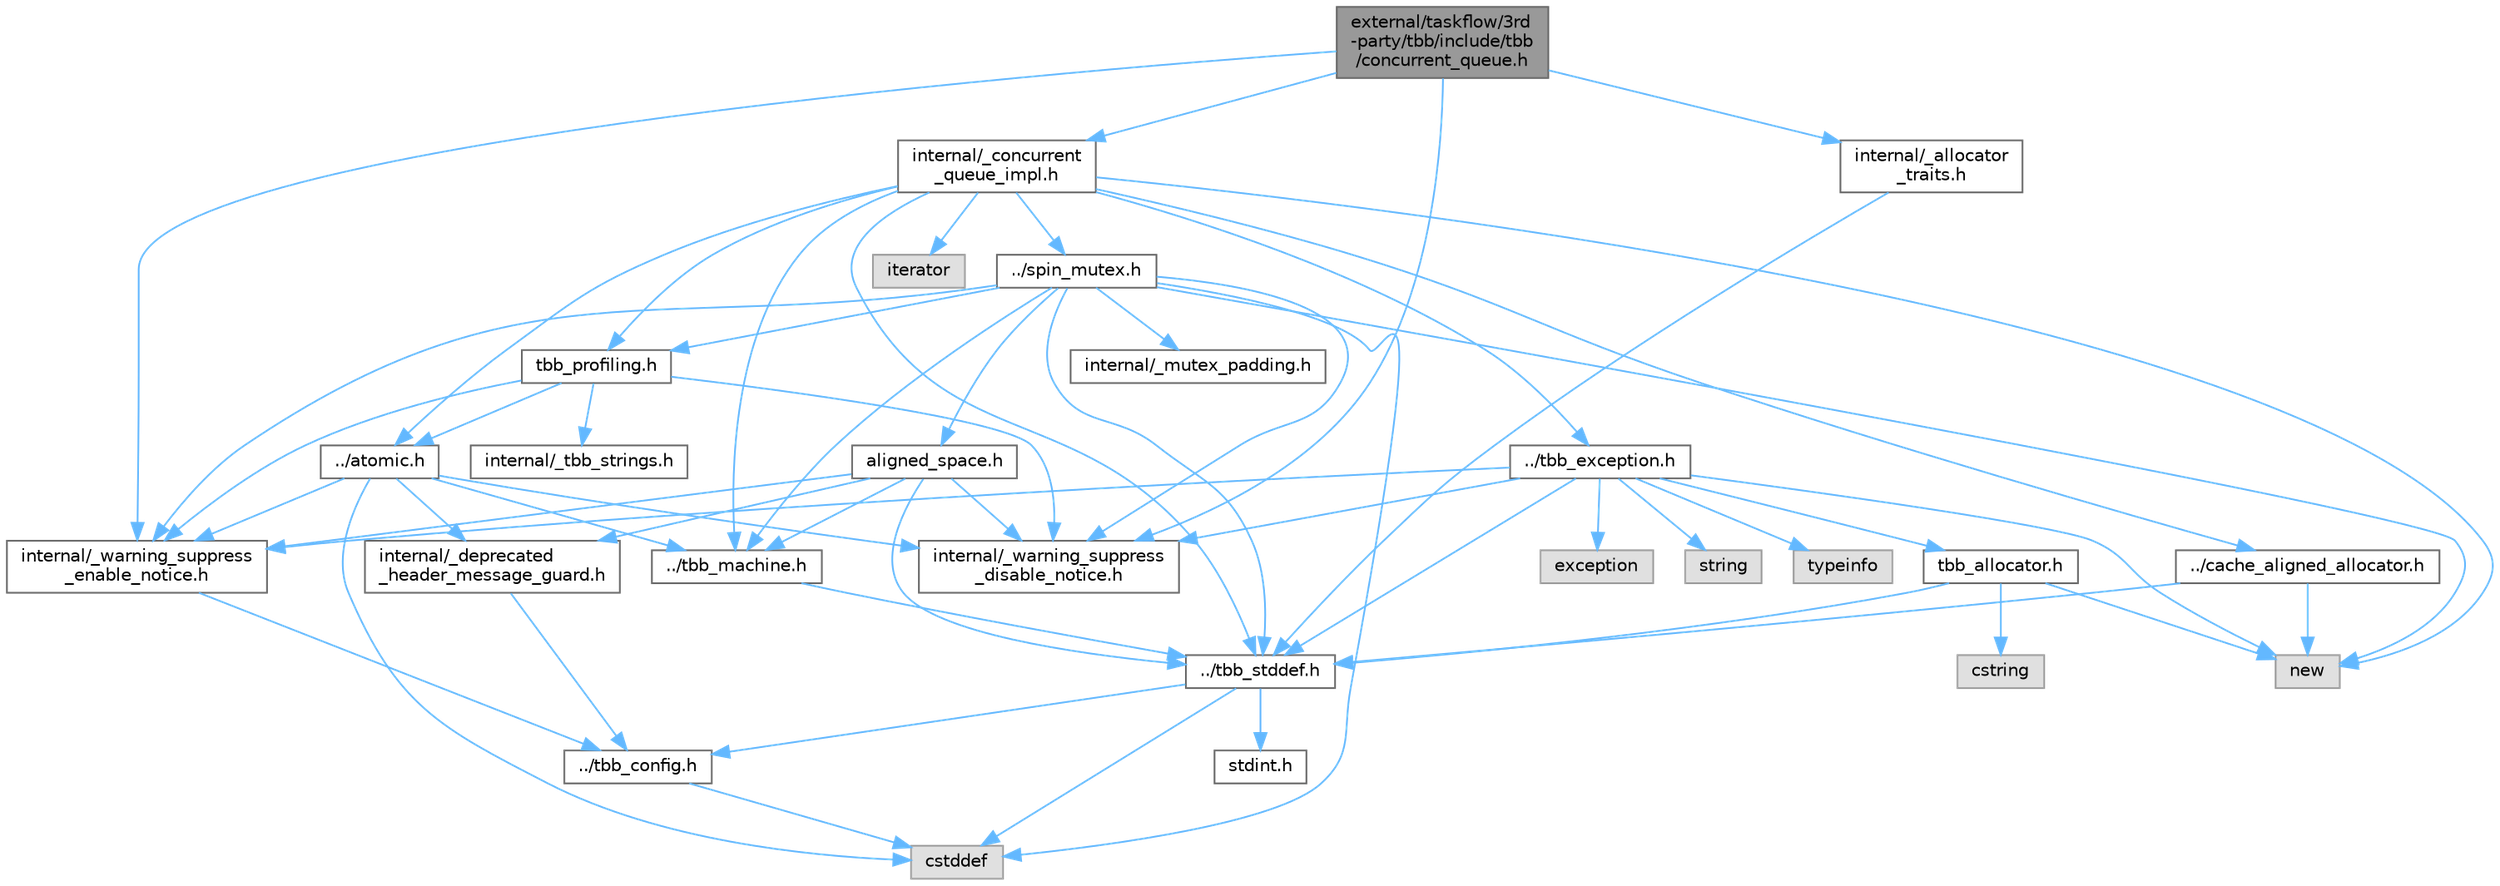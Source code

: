 digraph "external/taskflow/3rd-party/tbb/include/tbb/concurrent_queue.h"
{
 // LATEX_PDF_SIZE
  bgcolor="transparent";
  edge [fontname=Helvetica,fontsize=10,labelfontname=Helvetica,labelfontsize=10];
  node [fontname=Helvetica,fontsize=10,shape=box,height=0.2,width=0.4];
  Node1 [id="Node000001",label="external/taskflow/3rd\l-party/tbb/include/tbb\l/concurrent_queue.h",height=0.2,width=0.4,color="gray40", fillcolor="grey60", style="filled", fontcolor="black",tooltip=" "];
  Node1 -> Node2 [id="edge58_Node000001_Node000002",color="steelblue1",style="solid",tooltip=" "];
  Node2 [id="Node000002",label="internal/_warning_suppress\l_enable_notice.h",height=0.2,width=0.4,color="grey40", fillcolor="white", style="filled",URL="$__warning__suppress__enable__notice_8h.html",tooltip=" "];
  Node2 -> Node3 [id="edge59_Node000002_Node000003",color="steelblue1",style="solid",tooltip=" "];
  Node3 [id="Node000003",label="../tbb_config.h",height=0.2,width=0.4,color="grey40", fillcolor="white", style="filled",URL="$tbb__config_8h.html",tooltip=" "];
  Node3 -> Node4 [id="edge60_Node000003_Node000004",color="steelblue1",style="solid",tooltip=" "];
  Node4 [id="Node000004",label="cstddef",height=0.2,width=0.4,color="grey60", fillcolor="#E0E0E0", style="filled",tooltip=" "];
  Node1 -> Node5 [id="edge61_Node000001_Node000005",color="steelblue1",style="solid",tooltip=" "];
  Node5 [id="Node000005",label="internal/_concurrent\l_queue_impl.h",height=0.2,width=0.4,color="grey40", fillcolor="white", style="filled",URL="$__concurrent__queue__impl_8h.html",tooltip=" "];
  Node5 -> Node6 [id="edge62_Node000005_Node000006",color="steelblue1",style="solid",tooltip=" "];
  Node6 [id="Node000006",label="../tbb_stddef.h",height=0.2,width=0.4,color="grey40", fillcolor="white", style="filled",URL="$tbb__stddef_8h.html",tooltip=" "];
  Node6 -> Node3 [id="edge63_Node000006_Node000003",color="steelblue1",style="solid",tooltip=" "];
  Node6 -> Node4 [id="edge64_Node000006_Node000004",color="steelblue1",style="solid",tooltip=" "];
  Node6 -> Node7 [id="edge65_Node000006_Node000007",color="steelblue1",style="solid",tooltip=" "];
  Node7 [id="Node000007",label="stdint.h",height=0.2,width=0.4,color="grey40", fillcolor="white", style="filled",URL="$stdint_8h.html",tooltip=" "];
  Node5 -> Node8 [id="edge66_Node000005_Node000008",color="steelblue1",style="solid",tooltip=" "];
  Node8 [id="Node000008",label="../tbb_machine.h",height=0.2,width=0.4,color="grey40", fillcolor="white", style="filled",URL="$tbb__machine_8h.html",tooltip=" "];
  Node8 -> Node6 [id="edge67_Node000008_Node000006",color="steelblue1",style="solid",tooltip=" "];
  Node5 -> Node9 [id="edge68_Node000005_Node000009",color="steelblue1",style="solid",tooltip=" "];
  Node9 [id="Node000009",label="../atomic.h",height=0.2,width=0.4,color="grey40", fillcolor="white", style="filled",URL="$external_2taskflow_23rd-party_2tbb_2include_2tbb_2atomic_8h.html",tooltip=" "];
  Node9 -> Node10 [id="edge69_Node000009_Node000010",color="steelblue1",style="solid",tooltip=" "];
  Node10 [id="Node000010",label="internal/_deprecated\l_header_message_guard.h",height=0.2,width=0.4,color="grey40", fillcolor="white", style="filled",URL="$__deprecated__header__message__guard_8h.html",tooltip=" "];
  Node10 -> Node3 [id="edge70_Node000010_Node000003",color="steelblue1",style="solid",tooltip=" "];
  Node9 -> Node2 [id="edge71_Node000009_Node000002",color="steelblue1",style="solid",tooltip=" "];
  Node9 -> Node4 [id="edge72_Node000009_Node000004",color="steelblue1",style="solid",tooltip=" "];
  Node9 -> Node8 [id="edge73_Node000009_Node000008",color="steelblue1",style="solid",tooltip=" "];
  Node9 -> Node11 [id="edge74_Node000009_Node000011",color="steelblue1",style="solid",tooltip=" "];
  Node11 [id="Node000011",label="internal/_warning_suppress\l_disable_notice.h",height=0.2,width=0.4,color="grey40", fillcolor="white", style="filled",URL="$__warning__suppress__disable__notice_8h.html",tooltip=" "];
  Node5 -> Node12 [id="edge75_Node000005_Node000012",color="steelblue1",style="solid",tooltip=" "];
  Node12 [id="Node000012",label="../spin_mutex.h",height=0.2,width=0.4,color="grey40", fillcolor="white", style="filled",URL="$external_2taskflow_23rd-party_2tbb_2include_2tbb_2spin__mutex_8h.html",tooltip=" "];
  Node12 -> Node2 [id="edge76_Node000012_Node000002",color="steelblue1",style="solid",tooltip=" "];
  Node12 -> Node4 [id="edge77_Node000012_Node000004",color="steelblue1",style="solid",tooltip=" "];
  Node12 -> Node13 [id="edge78_Node000012_Node000013",color="steelblue1",style="solid",tooltip=" "];
  Node13 [id="Node000013",label="new",height=0.2,width=0.4,color="grey60", fillcolor="#E0E0E0", style="filled",tooltip=" "];
  Node12 -> Node14 [id="edge79_Node000012_Node000014",color="steelblue1",style="solid",tooltip=" "];
  Node14 [id="Node000014",label="aligned_space.h",height=0.2,width=0.4,color="grey40", fillcolor="white", style="filled",URL="$aligned__space_8h.html",tooltip=" "];
  Node14 -> Node10 [id="edge80_Node000014_Node000010",color="steelblue1",style="solid",tooltip=" "];
  Node14 -> Node2 [id="edge81_Node000014_Node000002",color="steelblue1",style="solid",tooltip=" "];
  Node14 -> Node6 [id="edge82_Node000014_Node000006",color="steelblue1",style="solid",tooltip=" "];
  Node14 -> Node8 [id="edge83_Node000014_Node000008",color="steelblue1",style="solid",tooltip=" "];
  Node14 -> Node11 [id="edge84_Node000014_Node000011",color="steelblue1",style="solid",tooltip=" "];
  Node12 -> Node6 [id="edge85_Node000012_Node000006",color="steelblue1",style="solid",tooltip=" "];
  Node12 -> Node8 [id="edge86_Node000012_Node000008",color="steelblue1",style="solid",tooltip=" "];
  Node12 -> Node15 [id="edge87_Node000012_Node000015",color="steelblue1",style="solid",tooltip=" "];
  Node15 [id="Node000015",label="tbb_profiling.h",height=0.2,width=0.4,color="grey40", fillcolor="white", style="filled",URL="$tbb__profiling_8h.html",tooltip=" "];
  Node15 -> Node2 [id="edge88_Node000015_Node000002",color="steelblue1",style="solid",tooltip=" "];
  Node15 -> Node16 [id="edge89_Node000015_Node000016",color="steelblue1",style="solid",tooltip=" "];
  Node16 [id="Node000016",label="internal/_tbb_strings.h",height=0.2,width=0.4,color="grey40", fillcolor="white", style="filled",URL="$__tbb__strings_8h.html",tooltip=" "];
  Node15 -> Node9 [id="edge90_Node000015_Node000009",color="steelblue1",style="solid",tooltip=" "];
  Node15 -> Node11 [id="edge91_Node000015_Node000011",color="steelblue1",style="solid",tooltip=" "];
  Node12 -> Node17 [id="edge92_Node000012_Node000017",color="steelblue1",style="solid",tooltip=" "];
  Node17 [id="Node000017",label="internal/_mutex_padding.h",height=0.2,width=0.4,color="grey40", fillcolor="white", style="filled",URL="$__mutex__padding_8h.html",tooltip=" "];
  Node12 -> Node11 [id="edge93_Node000012_Node000011",color="steelblue1",style="solid",tooltip=" "];
  Node5 -> Node18 [id="edge94_Node000005_Node000018",color="steelblue1",style="solid",tooltip=" "];
  Node18 [id="Node000018",label="../cache_aligned_allocator.h",height=0.2,width=0.4,color="grey40", fillcolor="white", style="filled",URL="$cache__aligned__allocator_8h.html",tooltip=" "];
  Node18 -> Node13 [id="edge95_Node000018_Node000013",color="steelblue1",style="solid",tooltip=" "];
  Node18 -> Node6 [id="edge96_Node000018_Node000006",color="steelblue1",style="solid",tooltip=" "];
  Node5 -> Node19 [id="edge97_Node000005_Node000019",color="steelblue1",style="solid",tooltip=" "];
  Node19 [id="Node000019",label="../tbb_exception.h",height=0.2,width=0.4,color="grey40", fillcolor="white", style="filled",URL="$tbb__exception_8h.html",tooltip=" "];
  Node19 -> Node2 [id="edge98_Node000019_Node000002",color="steelblue1",style="solid",tooltip=" "];
  Node19 -> Node6 [id="edge99_Node000019_Node000006",color="steelblue1",style="solid",tooltip=" "];
  Node19 -> Node20 [id="edge100_Node000019_Node000020",color="steelblue1",style="solid",tooltip=" "];
  Node20 [id="Node000020",label="exception",height=0.2,width=0.4,color="grey60", fillcolor="#E0E0E0", style="filled",tooltip=" "];
  Node19 -> Node13 [id="edge101_Node000019_Node000013",color="steelblue1",style="solid",tooltip=" "];
  Node19 -> Node21 [id="edge102_Node000019_Node000021",color="steelblue1",style="solid",tooltip=" "];
  Node21 [id="Node000021",label="string",height=0.2,width=0.4,color="grey60", fillcolor="#E0E0E0", style="filled",tooltip=" "];
  Node19 -> Node22 [id="edge103_Node000019_Node000022",color="steelblue1",style="solid",tooltip=" "];
  Node22 [id="Node000022",label="tbb_allocator.h",height=0.2,width=0.4,color="grey40", fillcolor="white", style="filled",URL="$tbb__allocator_8h.html",tooltip=" "];
  Node22 -> Node6 [id="edge104_Node000022_Node000006",color="steelblue1",style="solid",tooltip=" "];
  Node22 -> Node13 [id="edge105_Node000022_Node000013",color="steelblue1",style="solid",tooltip=" "];
  Node22 -> Node23 [id="edge106_Node000022_Node000023",color="steelblue1",style="solid",tooltip=" "];
  Node23 [id="Node000023",label="cstring",height=0.2,width=0.4,color="grey60", fillcolor="#E0E0E0", style="filled",tooltip=" "];
  Node19 -> Node24 [id="edge107_Node000019_Node000024",color="steelblue1",style="solid",tooltip=" "];
  Node24 [id="Node000024",label="typeinfo",height=0.2,width=0.4,color="grey60", fillcolor="#E0E0E0", style="filled",tooltip=" "];
  Node19 -> Node11 [id="edge108_Node000019_Node000011",color="steelblue1",style="solid",tooltip=" "];
  Node5 -> Node15 [id="edge109_Node000005_Node000015",color="steelblue1",style="solid",tooltip=" "];
  Node5 -> Node13 [id="edge110_Node000005_Node000013",color="steelblue1",style="solid",tooltip=" "];
  Node5 -> Node25 [id="edge111_Node000005_Node000025",color="steelblue1",style="solid",tooltip=" "];
  Node25 [id="Node000025",label="iterator",height=0.2,width=0.4,color="grey60", fillcolor="#E0E0E0", style="filled",tooltip=" "];
  Node1 -> Node26 [id="edge112_Node000001_Node000026",color="steelblue1",style="solid",tooltip=" "];
  Node26 [id="Node000026",label="internal/_allocator\l_traits.h",height=0.2,width=0.4,color="grey40", fillcolor="white", style="filled",URL="$__allocator__traits_8h.html",tooltip=" "];
  Node26 -> Node6 [id="edge113_Node000026_Node000006",color="steelblue1",style="solid",tooltip=" "];
  Node1 -> Node11 [id="edge114_Node000001_Node000011",color="steelblue1",style="solid",tooltip=" "];
}

